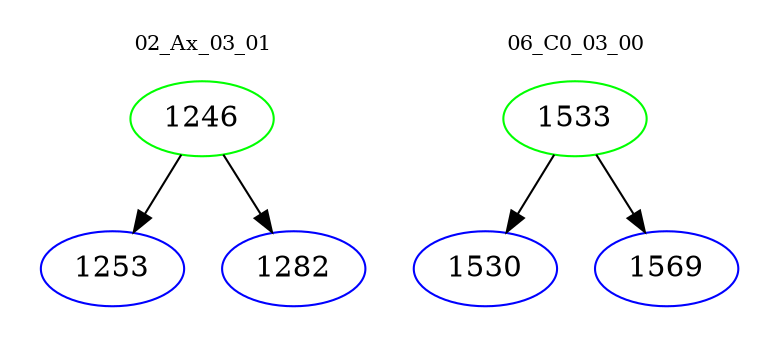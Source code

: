 digraph{
subgraph cluster_0 {
color = white
label = "02_Ax_03_01";
fontsize=10;
T0_1246 [label="1246", color="green"]
T0_1246 -> T0_1253 [color="black"]
T0_1253 [label="1253", color="blue"]
T0_1246 -> T0_1282 [color="black"]
T0_1282 [label="1282", color="blue"]
}
subgraph cluster_1 {
color = white
label = "06_C0_03_00";
fontsize=10;
T1_1533 [label="1533", color="green"]
T1_1533 -> T1_1530 [color="black"]
T1_1530 [label="1530", color="blue"]
T1_1533 -> T1_1569 [color="black"]
T1_1569 [label="1569", color="blue"]
}
}
